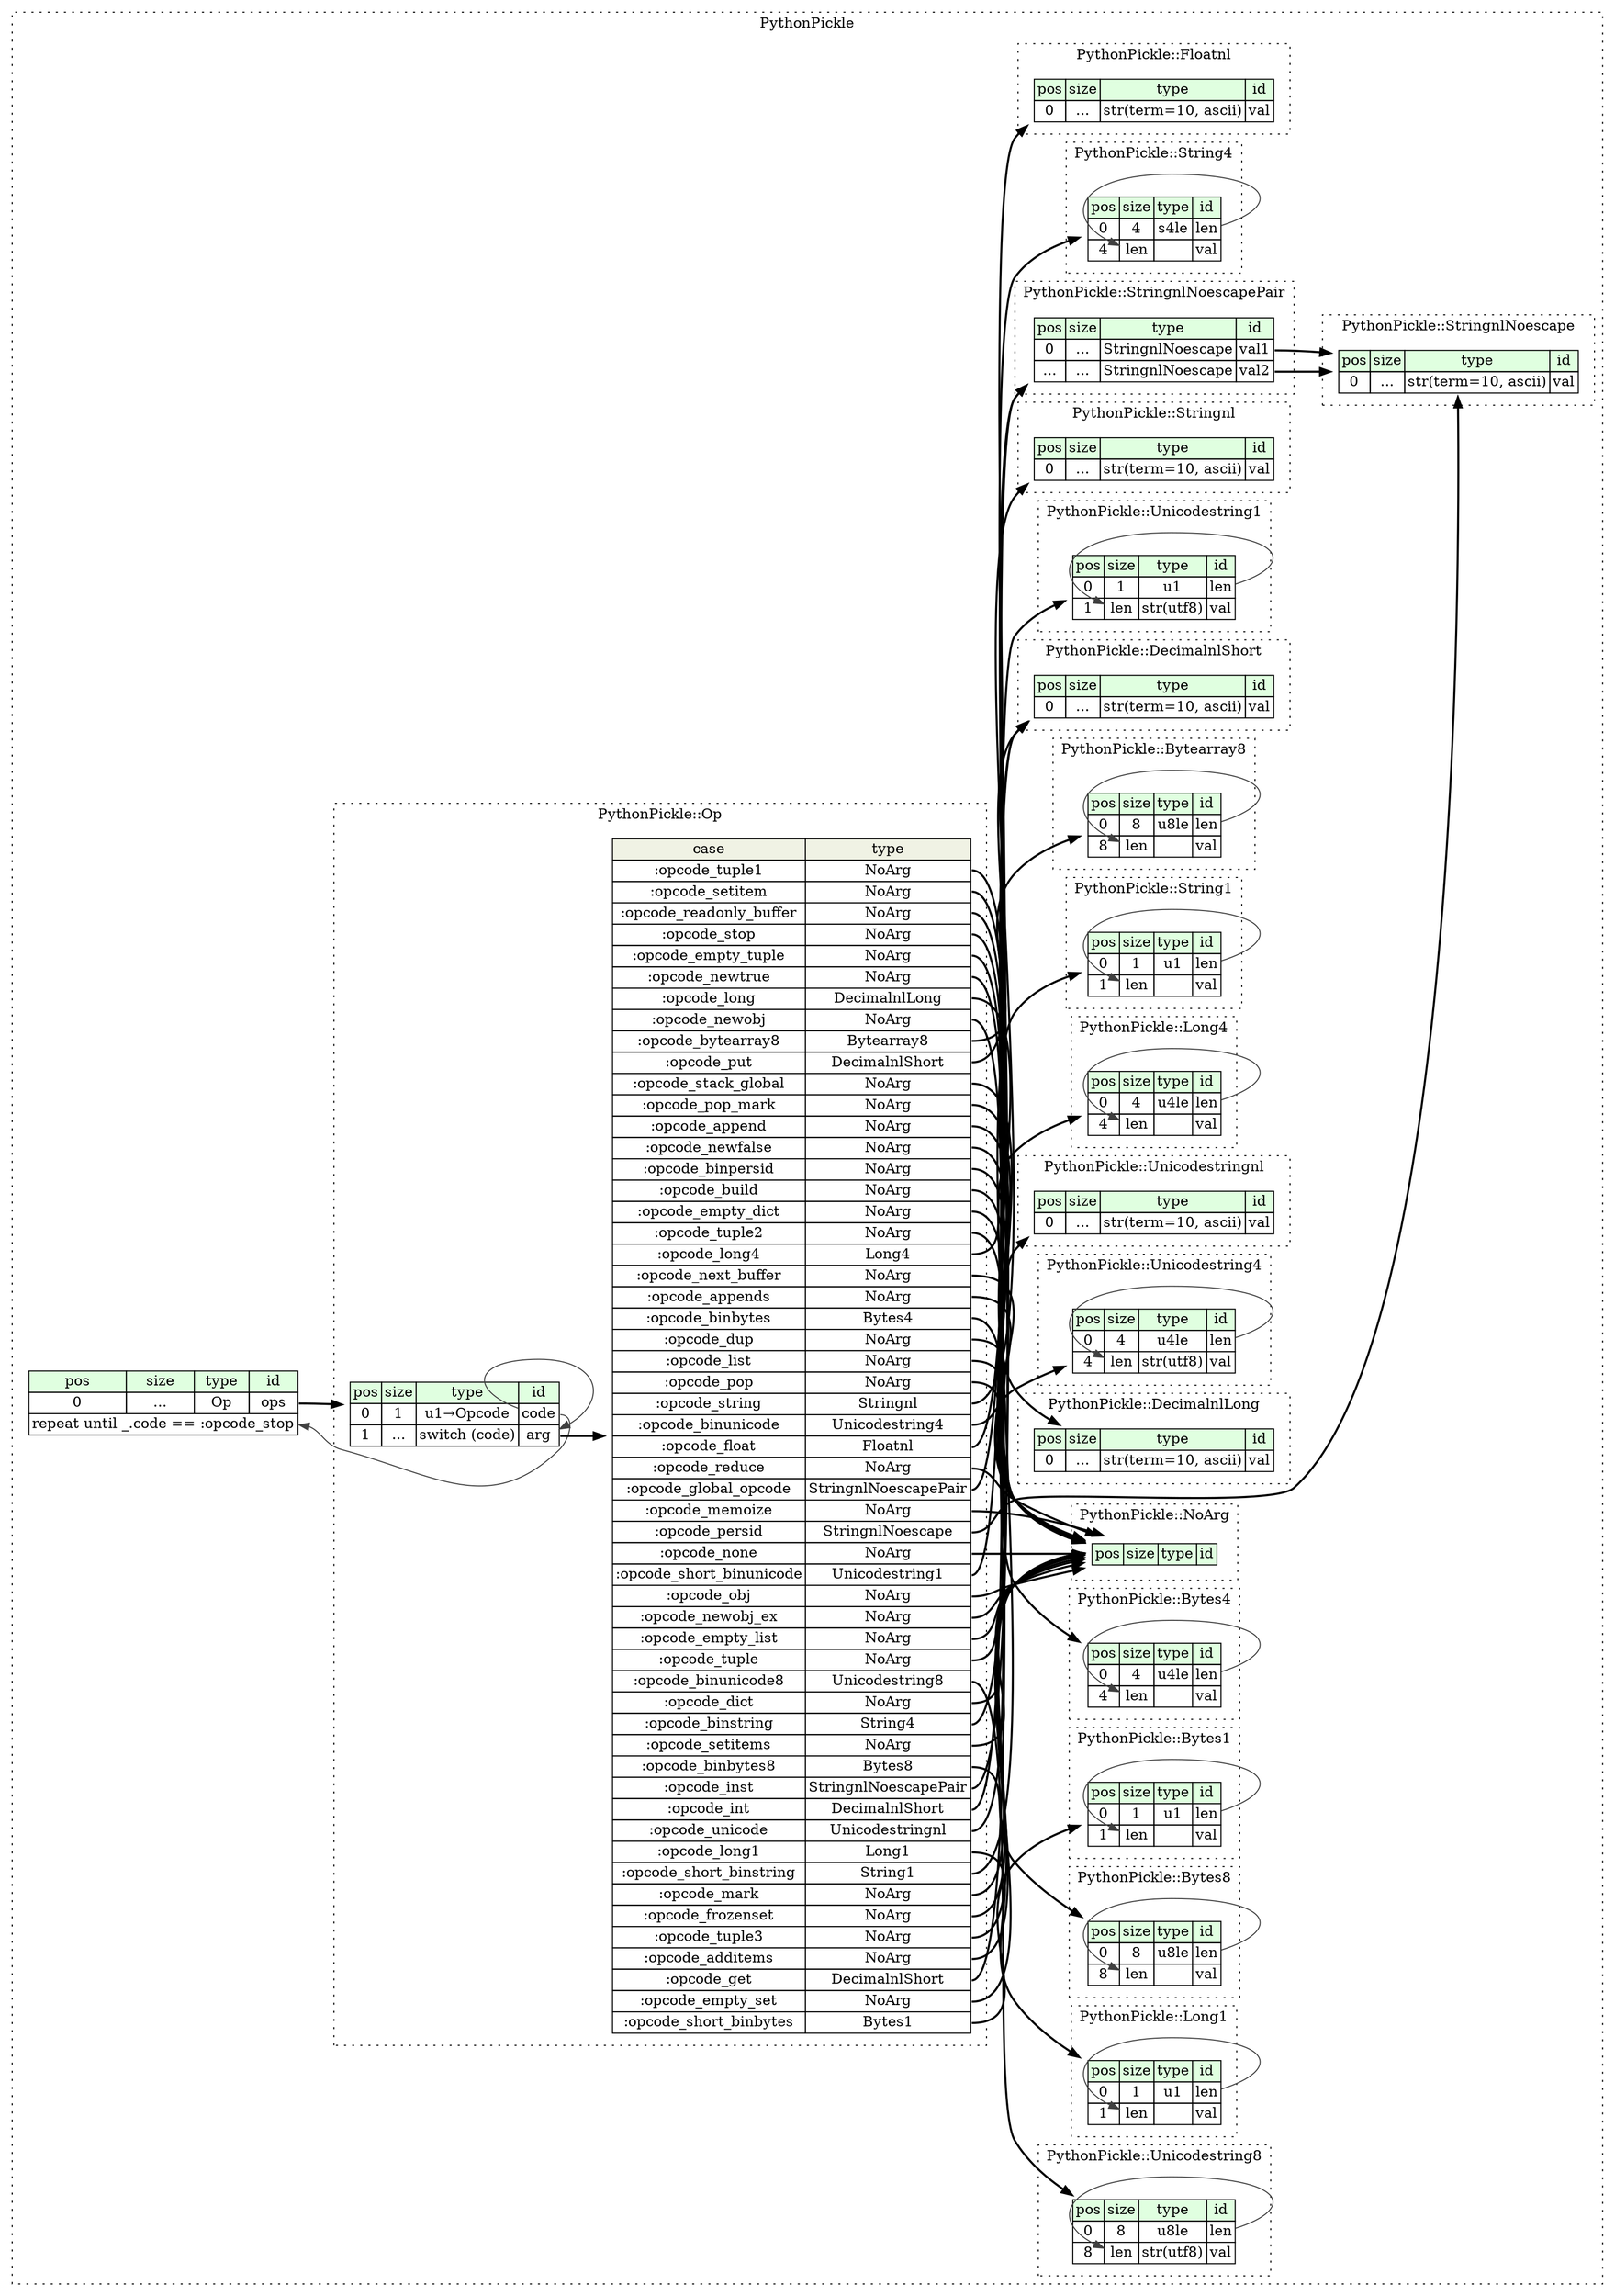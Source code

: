 digraph {
	rankdir=LR;
	node [shape=plaintext];
	subgraph cluster__python_pickle {
		label="PythonPickle";
		graph[style=dotted];

		python_pickle__seq [label=<<TABLE BORDER="0" CELLBORDER="1" CELLSPACING="0">
			<TR><TD BGCOLOR="#E0FFE0">pos</TD><TD BGCOLOR="#E0FFE0">size</TD><TD BGCOLOR="#E0FFE0">type</TD><TD BGCOLOR="#E0FFE0">id</TD></TR>
			<TR><TD PORT="ops_pos">0</TD><TD PORT="ops_size">...</TD><TD>Op</TD><TD PORT="ops_type">ops</TD></TR>
			<TR><TD COLSPAN="4" PORT="ops__repeat">repeat until _.code == :opcode_stop</TD></TR>
		</TABLE>>];
		subgraph cluster__unicodestring8 {
			label="PythonPickle::Unicodestring8";
			graph[style=dotted];

			unicodestring8__seq [label=<<TABLE BORDER="0" CELLBORDER="1" CELLSPACING="0">
				<TR><TD BGCOLOR="#E0FFE0">pos</TD><TD BGCOLOR="#E0FFE0">size</TD><TD BGCOLOR="#E0FFE0">type</TD><TD BGCOLOR="#E0FFE0">id</TD></TR>
				<TR><TD PORT="len_pos">0</TD><TD PORT="len_size">8</TD><TD>u8le</TD><TD PORT="len_type">len</TD></TR>
				<TR><TD PORT="val_pos">8</TD><TD PORT="val_size">len</TD><TD>str(utf8)</TD><TD PORT="val_type">val</TD></TR>
			</TABLE>>];
		}
		subgraph cluster__long1 {
			label="PythonPickle::Long1";
			graph[style=dotted];

			long1__seq [label=<<TABLE BORDER="0" CELLBORDER="1" CELLSPACING="0">
				<TR><TD BGCOLOR="#E0FFE0">pos</TD><TD BGCOLOR="#E0FFE0">size</TD><TD BGCOLOR="#E0FFE0">type</TD><TD BGCOLOR="#E0FFE0">id</TD></TR>
				<TR><TD PORT="len_pos">0</TD><TD PORT="len_size">1</TD><TD>u1</TD><TD PORT="len_type">len</TD></TR>
				<TR><TD PORT="val_pos">1</TD><TD PORT="val_size">len</TD><TD></TD><TD PORT="val_type">val</TD></TR>
			</TABLE>>];
		}
		subgraph cluster__bytes8 {
			label="PythonPickle::Bytes8";
			graph[style=dotted];

			bytes8__seq [label=<<TABLE BORDER="0" CELLBORDER="1" CELLSPACING="0">
				<TR><TD BGCOLOR="#E0FFE0">pos</TD><TD BGCOLOR="#E0FFE0">size</TD><TD BGCOLOR="#E0FFE0">type</TD><TD BGCOLOR="#E0FFE0">id</TD></TR>
				<TR><TD PORT="len_pos">0</TD><TD PORT="len_size">8</TD><TD>u8le</TD><TD PORT="len_type">len</TD></TR>
				<TR><TD PORT="val_pos">8</TD><TD PORT="val_size">len</TD><TD></TD><TD PORT="val_type">val</TD></TR>
			</TABLE>>];
		}
		subgraph cluster__bytes1 {
			label="PythonPickle::Bytes1";
			graph[style=dotted];

			bytes1__seq [label=<<TABLE BORDER="0" CELLBORDER="1" CELLSPACING="0">
				<TR><TD BGCOLOR="#E0FFE0">pos</TD><TD BGCOLOR="#E0FFE0">size</TD><TD BGCOLOR="#E0FFE0">type</TD><TD BGCOLOR="#E0FFE0">id</TD></TR>
				<TR><TD PORT="len_pos">0</TD><TD PORT="len_size">1</TD><TD>u1</TD><TD PORT="len_type">len</TD></TR>
				<TR><TD PORT="val_pos">1</TD><TD PORT="val_size">len</TD><TD></TD><TD PORT="val_type">val</TD></TR>
			</TABLE>>];
		}
		subgraph cluster__bytes4 {
			label="PythonPickle::Bytes4";
			graph[style=dotted];

			bytes4__seq [label=<<TABLE BORDER="0" CELLBORDER="1" CELLSPACING="0">
				<TR><TD BGCOLOR="#E0FFE0">pos</TD><TD BGCOLOR="#E0FFE0">size</TD><TD BGCOLOR="#E0FFE0">type</TD><TD BGCOLOR="#E0FFE0">id</TD></TR>
				<TR><TD PORT="len_pos">0</TD><TD PORT="len_size">4</TD><TD>u4le</TD><TD PORT="len_type">len</TD></TR>
				<TR><TD PORT="val_pos">4</TD><TD PORT="val_size">len</TD><TD></TD><TD PORT="val_type">val</TD></TR>
			</TABLE>>];
		}
		subgraph cluster__no_arg {
			label="PythonPickle::NoArg";
			graph[style=dotted];

			no_arg__seq [label=<<TABLE BORDER="0" CELLBORDER="1" CELLSPACING="0">
				<TR><TD BGCOLOR="#E0FFE0">pos</TD><TD BGCOLOR="#E0FFE0">size</TD><TD BGCOLOR="#E0FFE0">type</TD><TD BGCOLOR="#E0FFE0">id</TD></TR>
			</TABLE>>];
		}
		subgraph cluster__stringnl_noescape {
			label="PythonPickle::StringnlNoescape";
			graph[style=dotted];

			stringnl_noescape__seq [label=<<TABLE BORDER="0" CELLBORDER="1" CELLSPACING="0">
				<TR><TD BGCOLOR="#E0FFE0">pos</TD><TD BGCOLOR="#E0FFE0">size</TD><TD BGCOLOR="#E0FFE0">type</TD><TD BGCOLOR="#E0FFE0">id</TD></TR>
				<TR><TD PORT="val_pos">0</TD><TD PORT="val_size">...</TD><TD>str(term=10, ascii)</TD><TD PORT="val_type">val</TD></TR>
			</TABLE>>];
		}
		subgraph cluster__decimalnl_long {
			label="PythonPickle::DecimalnlLong";
			graph[style=dotted];

			decimalnl_long__seq [label=<<TABLE BORDER="0" CELLBORDER="1" CELLSPACING="0">
				<TR><TD BGCOLOR="#E0FFE0">pos</TD><TD BGCOLOR="#E0FFE0">size</TD><TD BGCOLOR="#E0FFE0">type</TD><TD BGCOLOR="#E0FFE0">id</TD></TR>
				<TR><TD PORT="val_pos">0</TD><TD PORT="val_size">...</TD><TD>str(term=10, ascii)</TD><TD PORT="val_type">val</TD></TR>
			</TABLE>>];
		}
		subgraph cluster__unicodestring4 {
			label="PythonPickle::Unicodestring4";
			graph[style=dotted];

			unicodestring4__seq [label=<<TABLE BORDER="0" CELLBORDER="1" CELLSPACING="0">
				<TR><TD BGCOLOR="#E0FFE0">pos</TD><TD BGCOLOR="#E0FFE0">size</TD><TD BGCOLOR="#E0FFE0">type</TD><TD BGCOLOR="#E0FFE0">id</TD></TR>
				<TR><TD PORT="len_pos">0</TD><TD PORT="len_size">4</TD><TD>u4le</TD><TD PORT="len_type">len</TD></TR>
				<TR><TD PORT="val_pos">4</TD><TD PORT="val_size">len</TD><TD>str(utf8)</TD><TD PORT="val_type">val</TD></TR>
			</TABLE>>];
		}
		subgraph cluster__unicodestringnl {
			label="PythonPickle::Unicodestringnl";
			graph[style=dotted];

			unicodestringnl__seq [label=<<TABLE BORDER="0" CELLBORDER="1" CELLSPACING="0">
				<TR><TD BGCOLOR="#E0FFE0">pos</TD><TD BGCOLOR="#E0FFE0">size</TD><TD BGCOLOR="#E0FFE0">type</TD><TD BGCOLOR="#E0FFE0">id</TD></TR>
				<TR><TD PORT="val_pos">0</TD><TD PORT="val_size">...</TD><TD>str(term=10, ascii)</TD><TD PORT="val_type">val</TD></TR>
			</TABLE>>];
		}
		subgraph cluster__long4 {
			label="PythonPickle::Long4";
			graph[style=dotted];

			long4__seq [label=<<TABLE BORDER="0" CELLBORDER="1" CELLSPACING="0">
				<TR><TD BGCOLOR="#E0FFE0">pos</TD><TD BGCOLOR="#E0FFE0">size</TD><TD BGCOLOR="#E0FFE0">type</TD><TD BGCOLOR="#E0FFE0">id</TD></TR>
				<TR><TD PORT="len_pos">0</TD><TD PORT="len_size">4</TD><TD>u4le</TD><TD PORT="len_type">len</TD></TR>
				<TR><TD PORT="val_pos">4</TD><TD PORT="val_size">len</TD><TD></TD><TD PORT="val_type">val</TD></TR>
			</TABLE>>];
		}
		subgraph cluster__string1 {
			label="PythonPickle::String1";
			graph[style=dotted];

			string1__seq [label=<<TABLE BORDER="0" CELLBORDER="1" CELLSPACING="0">
				<TR><TD BGCOLOR="#E0FFE0">pos</TD><TD BGCOLOR="#E0FFE0">size</TD><TD BGCOLOR="#E0FFE0">type</TD><TD BGCOLOR="#E0FFE0">id</TD></TR>
				<TR><TD PORT="len_pos">0</TD><TD PORT="len_size">1</TD><TD>u1</TD><TD PORT="len_type">len</TD></TR>
				<TR><TD PORT="val_pos">1</TD><TD PORT="val_size">len</TD><TD></TD><TD PORT="val_type">val</TD></TR>
			</TABLE>>];
		}
		subgraph cluster__bytearray8 {
			label="PythonPickle::Bytearray8";
			graph[style=dotted];

			bytearray8__seq [label=<<TABLE BORDER="0" CELLBORDER="1" CELLSPACING="0">
				<TR><TD BGCOLOR="#E0FFE0">pos</TD><TD BGCOLOR="#E0FFE0">size</TD><TD BGCOLOR="#E0FFE0">type</TD><TD BGCOLOR="#E0FFE0">id</TD></TR>
				<TR><TD PORT="len_pos">0</TD><TD PORT="len_size">8</TD><TD>u8le</TD><TD PORT="len_type">len</TD></TR>
				<TR><TD PORT="val_pos">8</TD><TD PORT="val_size">len</TD><TD></TD><TD PORT="val_type">val</TD></TR>
			</TABLE>>];
		}
		subgraph cluster__decimalnl_short {
			label="PythonPickle::DecimalnlShort";
			graph[style=dotted];

			decimalnl_short__seq [label=<<TABLE BORDER="0" CELLBORDER="1" CELLSPACING="0">
				<TR><TD BGCOLOR="#E0FFE0">pos</TD><TD BGCOLOR="#E0FFE0">size</TD><TD BGCOLOR="#E0FFE0">type</TD><TD BGCOLOR="#E0FFE0">id</TD></TR>
				<TR><TD PORT="val_pos">0</TD><TD PORT="val_size">...</TD><TD>str(term=10, ascii)</TD><TD PORT="val_type">val</TD></TR>
			</TABLE>>];
		}
		subgraph cluster__unicodestring1 {
			label="PythonPickle::Unicodestring1";
			graph[style=dotted];

			unicodestring1__seq [label=<<TABLE BORDER="0" CELLBORDER="1" CELLSPACING="0">
				<TR><TD BGCOLOR="#E0FFE0">pos</TD><TD BGCOLOR="#E0FFE0">size</TD><TD BGCOLOR="#E0FFE0">type</TD><TD BGCOLOR="#E0FFE0">id</TD></TR>
				<TR><TD PORT="len_pos">0</TD><TD PORT="len_size">1</TD><TD>u1</TD><TD PORT="len_type">len</TD></TR>
				<TR><TD PORT="val_pos">1</TD><TD PORT="val_size">len</TD><TD>str(utf8)</TD><TD PORT="val_type">val</TD></TR>
			</TABLE>>];
		}
		subgraph cluster__stringnl {
			label="PythonPickle::Stringnl";
			graph[style=dotted];

			stringnl__seq [label=<<TABLE BORDER="0" CELLBORDER="1" CELLSPACING="0">
				<TR><TD BGCOLOR="#E0FFE0">pos</TD><TD BGCOLOR="#E0FFE0">size</TD><TD BGCOLOR="#E0FFE0">type</TD><TD BGCOLOR="#E0FFE0">id</TD></TR>
				<TR><TD PORT="val_pos">0</TD><TD PORT="val_size">...</TD><TD>str(term=10, ascii)</TD><TD PORT="val_type">val</TD></TR>
			</TABLE>>];
		}
		subgraph cluster__stringnl_noescape_pair {
			label="PythonPickle::StringnlNoescapePair";
			graph[style=dotted];

			stringnl_noescape_pair__seq [label=<<TABLE BORDER="0" CELLBORDER="1" CELLSPACING="0">
				<TR><TD BGCOLOR="#E0FFE0">pos</TD><TD BGCOLOR="#E0FFE0">size</TD><TD BGCOLOR="#E0FFE0">type</TD><TD BGCOLOR="#E0FFE0">id</TD></TR>
				<TR><TD PORT="val1_pos">0</TD><TD PORT="val1_size">...</TD><TD>StringnlNoescape</TD><TD PORT="val1_type">val1</TD></TR>
				<TR><TD PORT="val2_pos">...</TD><TD PORT="val2_size">...</TD><TD>StringnlNoescape</TD><TD PORT="val2_type">val2</TD></TR>
			</TABLE>>];
		}
		subgraph cluster__string4 {
			label="PythonPickle::String4";
			graph[style=dotted];

			string4__seq [label=<<TABLE BORDER="0" CELLBORDER="1" CELLSPACING="0">
				<TR><TD BGCOLOR="#E0FFE0">pos</TD><TD BGCOLOR="#E0FFE0">size</TD><TD BGCOLOR="#E0FFE0">type</TD><TD BGCOLOR="#E0FFE0">id</TD></TR>
				<TR><TD PORT="len_pos">0</TD><TD PORT="len_size">4</TD><TD>s4le</TD><TD PORT="len_type">len</TD></TR>
				<TR><TD PORT="val_pos">4</TD><TD PORT="val_size">len</TD><TD></TD><TD PORT="val_type">val</TD></TR>
			</TABLE>>];
		}
		subgraph cluster__op {
			label="PythonPickle::Op";
			graph[style=dotted];

			op__seq [label=<<TABLE BORDER="0" CELLBORDER="1" CELLSPACING="0">
				<TR><TD BGCOLOR="#E0FFE0">pos</TD><TD BGCOLOR="#E0FFE0">size</TD><TD BGCOLOR="#E0FFE0">type</TD><TD BGCOLOR="#E0FFE0">id</TD></TR>
				<TR><TD PORT="code_pos">0</TD><TD PORT="code_size">1</TD><TD>u1→Opcode</TD><TD PORT="code_type">code</TD></TR>
				<TR><TD PORT="arg_pos">1</TD><TD PORT="arg_size">...</TD><TD>switch (code)</TD><TD PORT="arg_type">arg</TD></TR>
			</TABLE>>];
op__seq_arg_switch [label=<<TABLE BORDER="0" CELLBORDER="1" CELLSPACING="0">
	<TR><TD BGCOLOR="#F0F2E4">case</TD><TD BGCOLOR="#F0F2E4">type</TD></TR>
	<TR><TD>:opcode_tuple1</TD><TD PORT="case0">NoArg</TD></TR>
	<TR><TD>:opcode_setitem</TD><TD PORT="case1">NoArg</TD></TR>
	<TR><TD>:opcode_readonly_buffer</TD><TD PORT="case2">NoArg</TD></TR>
	<TR><TD>:opcode_stop</TD><TD PORT="case3">NoArg</TD></TR>
	<TR><TD>:opcode_empty_tuple</TD><TD PORT="case4">NoArg</TD></TR>
	<TR><TD>:opcode_newtrue</TD><TD PORT="case5">NoArg</TD></TR>
	<TR><TD>:opcode_long</TD><TD PORT="case6">DecimalnlLong</TD></TR>
	<TR><TD>:opcode_newobj</TD><TD PORT="case7">NoArg</TD></TR>
	<TR><TD>:opcode_bytearray8</TD><TD PORT="case8">Bytearray8</TD></TR>
	<TR><TD>:opcode_put</TD><TD PORT="case9">DecimalnlShort</TD></TR>
	<TR><TD>:opcode_stack_global</TD><TD PORT="case10">NoArg</TD></TR>
	<TR><TD>:opcode_pop_mark</TD><TD PORT="case11">NoArg</TD></TR>
	<TR><TD>:opcode_append</TD><TD PORT="case12">NoArg</TD></TR>
	<TR><TD>:opcode_newfalse</TD><TD PORT="case13">NoArg</TD></TR>
	<TR><TD>:opcode_binpersid</TD><TD PORT="case14">NoArg</TD></TR>
	<TR><TD>:opcode_build</TD><TD PORT="case15">NoArg</TD></TR>
	<TR><TD>:opcode_empty_dict</TD><TD PORT="case16">NoArg</TD></TR>
	<TR><TD>:opcode_tuple2</TD><TD PORT="case17">NoArg</TD></TR>
	<TR><TD>:opcode_long4</TD><TD PORT="case18">Long4</TD></TR>
	<TR><TD>:opcode_next_buffer</TD><TD PORT="case19">NoArg</TD></TR>
	<TR><TD>:opcode_appends</TD><TD PORT="case20">NoArg</TD></TR>
	<TR><TD>:opcode_binbytes</TD><TD PORT="case21">Bytes4</TD></TR>
	<TR><TD>:opcode_dup</TD><TD PORT="case22">NoArg</TD></TR>
	<TR><TD>:opcode_list</TD><TD PORT="case23">NoArg</TD></TR>
	<TR><TD>:opcode_pop</TD><TD PORT="case24">NoArg</TD></TR>
	<TR><TD>:opcode_string</TD><TD PORT="case25">Stringnl</TD></TR>
	<TR><TD>:opcode_binunicode</TD><TD PORT="case26">Unicodestring4</TD></TR>
	<TR><TD>:opcode_float</TD><TD PORT="case27">Floatnl</TD></TR>
	<TR><TD>:opcode_reduce</TD><TD PORT="case28">NoArg</TD></TR>
	<TR><TD>:opcode_global_opcode</TD><TD PORT="case29">StringnlNoescapePair</TD></TR>
	<TR><TD>:opcode_memoize</TD><TD PORT="case30">NoArg</TD></TR>
	<TR><TD>:opcode_persid</TD><TD PORT="case31">StringnlNoescape</TD></TR>
	<TR><TD>:opcode_none</TD><TD PORT="case32">NoArg</TD></TR>
	<TR><TD>:opcode_short_binunicode</TD><TD PORT="case33">Unicodestring1</TD></TR>
	<TR><TD>:opcode_obj</TD><TD PORT="case34">NoArg</TD></TR>
	<TR><TD>:opcode_newobj_ex</TD><TD PORT="case35">NoArg</TD></TR>
	<TR><TD>:opcode_empty_list</TD><TD PORT="case36">NoArg</TD></TR>
	<TR><TD>:opcode_tuple</TD><TD PORT="case37">NoArg</TD></TR>
	<TR><TD>:opcode_binunicode8</TD><TD PORT="case38">Unicodestring8</TD></TR>
	<TR><TD>:opcode_dict</TD><TD PORT="case39">NoArg</TD></TR>
	<TR><TD>:opcode_binstring</TD><TD PORT="case40">String4</TD></TR>
	<TR><TD>:opcode_setitems</TD><TD PORT="case41">NoArg</TD></TR>
	<TR><TD>:opcode_binbytes8</TD><TD PORT="case42">Bytes8</TD></TR>
	<TR><TD>:opcode_inst</TD><TD PORT="case43">StringnlNoescapePair</TD></TR>
	<TR><TD>:opcode_int</TD><TD PORT="case44">DecimalnlShort</TD></TR>
	<TR><TD>:opcode_unicode</TD><TD PORT="case45">Unicodestringnl</TD></TR>
	<TR><TD>:opcode_long1</TD><TD PORT="case46">Long1</TD></TR>
	<TR><TD>:opcode_short_binstring</TD><TD PORT="case47">String1</TD></TR>
	<TR><TD>:opcode_mark</TD><TD PORT="case48">NoArg</TD></TR>
	<TR><TD>:opcode_frozenset</TD><TD PORT="case49">NoArg</TD></TR>
	<TR><TD>:opcode_tuple3</TD><TD PORT="case50">NoArg</TD></TR>
	<TR><TD>:opcode_additems</TD><TD PORT="case51">NoArg</TD></TR>
	<TR><TD>:opcode_get</TD><TD PORT="case52">DecimalnlShort</TD></TR>
	<TR><TD>:opcode_empty_set</TD><TD PORT="case53">NoArg</TD></TR>
	<TR><TD>:opcode_short_binbytes</TD><TD PORT="case54">Bytes1</TD></TR>
</TABLE>>];
		}
		subgraph cluster__floatnl {
			label="PythonPickle::Floatnl";
			graph[style=dotted];

			floatnl__seq [label=<<TABLE BORDER="0" CELLBORDER="1" CELLSPACING="0">
				<TR><TD BGCOLOR="#E0FFE0">pos</TD><TD BGCOLOR="#E0FFE0">size</TD><TD BGCOLOR="#E0FFE0">type</TD><TD BGCOLOR="#E0FFE0">id</TD></TR>
				<TR><TD PORT="val_pos">0</TD><TD PORT="val_size">...</TD><TD>str(term=10, ascii)</TD><TD PORT="val_type">val</TD></TR>
			</TABLE>>];
		}
	}
	python_pickle__seq:ops_type -> op__seq [style=bold];
	op__seq:code_type -> python_pickle__seq:ops__repeat [color="#404040"];
	unicodestring8__seq:len_type -> unicodestring8__seq:val_size [color="#404040"];
	long1__seq:len_type -> long1__seq:val_size [color="#404040"];
	bytes8__seq:len_type -> bytes8__seq:val_size [color="#404040"];
	bytes1__seq:len_type -> bytes1__seq:val_size [color="#404040"];
	bytes4__seq:len_type -> bytes4__seq:val_size [color="#404040"];
	unicodestring4__seq:len_type -> unicodestring4__seq:val_size [color="#404040"];
	long4__seq:len_type -> long4__seq:val_size [color="#404040"];
	string1__seq:len_type -> string1__seq:val_size [color="#404040"];
	bytearray8__seq:len_type -> bytearray8__seq:val_size [color="#404040"];
	unicodestring1__seq:len_type -> unicodestring1__seq:val_size [color="#404040"];
	stringnl_noescape_pair__seq:val1_type -> stringnl_noescape__seq [style=bold];
	stringnl_noescape_pair__seq:val2_type -> stringnl_noescape__seq [style=bold];
	string4__seq:len_type -> string4__seq:val_size [color="#404040"];
	op__seq:arg_type -> op__seq_arg_switch [style=bold];
	op__seq_arg_switch:case0 -> no_arg__seq [style=bold];
	op__seq_arg_switch:case1 -> no_arg__seq [style=bold];
	op__seq_arg_switch:case2 -> no_arg__seq [style=bold];
	op__seq_arg_switch:case3 -> no_arg__seq [style=bold];
	op__seq_arg_switch:case4 -> no_arg__seq [style=bold];
	op__seq_arg_switch:case5 -> no_arg__seq [style=bold];
	op__seq_arg_switch:case6 -> decimalnl_long__seq [style=bold];
	op__seq_arg_switch:case7 -> no_arg__seq [style=bold];
	op__seq_arg_switch:case8 -> bytearray8__seq [style=bold];
	op__seq_arg_switch:case9 -> decimalnl_short__seq [style=bold];
	op__seq_arg_switch:case10 -> no_arg__seq [style=bold];
	op__seq_arg_switch:case11 -> no_arg__seq [style=bold];
	op__seq_arg_switch:case12 -> no_arg__seq [style=bold];
	op__seq_arg_switch:case13 -> no_arg__seq [style=bold];
	op__seq_arg_switch:case14 -> no_arg__seq [style=bold];
	op__seq_arg_switch:case15 -> no_arg__seq [style=bold];
	op__seq_arg_switch:case16 -> no_arg__seq [style=bold];
	op__seq_arg_switch:case17 -> no_arg__seq [style=bold];
	op__seq_arg_switch:case18 -> long4__seq [style=bold];
	op__seq_arg_switch:case19 -> no_arg__seq [style=bold];
	op__seq_arg_switch:case20 -> no_arg__seq [style=bold];
	op__seq_arg_switch:case21 -> bytes4__seq [style=bold];
	op__seq_arg_switch:case22 -> no_arg__seq [style=bold];
	op__seq_arg_switch:case23 -> no_arg__seq [style=bold];
	op__seq_arg_switch:case24 -> no_arg__seq [style=bold];
	op__seq_arg_switch:case25 -> stringnl__seq [style=bold];
	op__seq_arg_switch:case26 -> unicodestring4__seq [style=bold];
	op__seq_arg_switch:case27 -> floatnl__seq [style=bold];
	op__seq_arg_switch:case28 -> no_arg__seq [style=bold];
	op__seq_arg_switch:case29 -> stringnl_noescape_pair__seq [style=bold];
	op__seq_arg_switch:case30 -> no_arg__seq [style=bold];
	op__seq_arg_switch:case31 -> stringnl_noescape__seq [style=bold];
	op__seq_arg_switch:case32 -> no_arg__seq [style=bold];
	op__seq_arg_switch:case33 -> unicodestring1__seq [style=bold];
	op__seq_arg_switch:case34 -> no_arg__seq [style=bold];
	op__seq_arg_switch:case35 -> no_arg__seq [style=bold];
	op__seq_arg_switch:case36 -> no_arg__seq [style=bold];
	op__seq_arg_switch:case37 -> no_arg__seq [style=bold];
	op__seq_arg_switch:case38 -> unicodestring8__seq [style=bold];
	op__seq_arg_switch:case39 -> no_arg__seq [style=bold];
	op__seq_arg_switch:case40 -> string4__seq [style=bold];
	op__seq_arg_switch:case41 -> no_arg__seq [style=bold];
	op__seq_arg_switch:case42 -> bytes8__seq [style=bold];
	op__seq_arg_switch:case43 -> stringnl_noescape_pair__seq [style=bold];
	op__seq_arg_switch:case44 -> decimalnl_short__seq [style=bold];
	op__seq_arg_switch:case45 -> unicodestringnl__seq [style=bold];
	op__seq_arg_switch:case46 -> long1__seq [style=bold];
	op__seq_arg_switch:case47 -> string1__seq [style=bold];
	op__seq_arg_switch:case48 -> no_arg__seq [style=bold];
	op__seq_arg_switch:case49 -> no_arg__seq [style=bold];
	op__seq_arg_switch:case50 -> no_arg__seq [style=bold];
	op__seq_arg_switch:case51 -> no_arg__seq [style=bold];
	op__seq_arg_switch:case52 -> decimalnl_short__seq [style=bold];
	op__seq_arg_switch:case53 -> no_arg__seq [style=bold];
	op__seq_arg_switch:case54 -> bytes1__seq [style=bold];
	op__seq:code_type -> op__seq:arg_type [color="#404040"];
}
